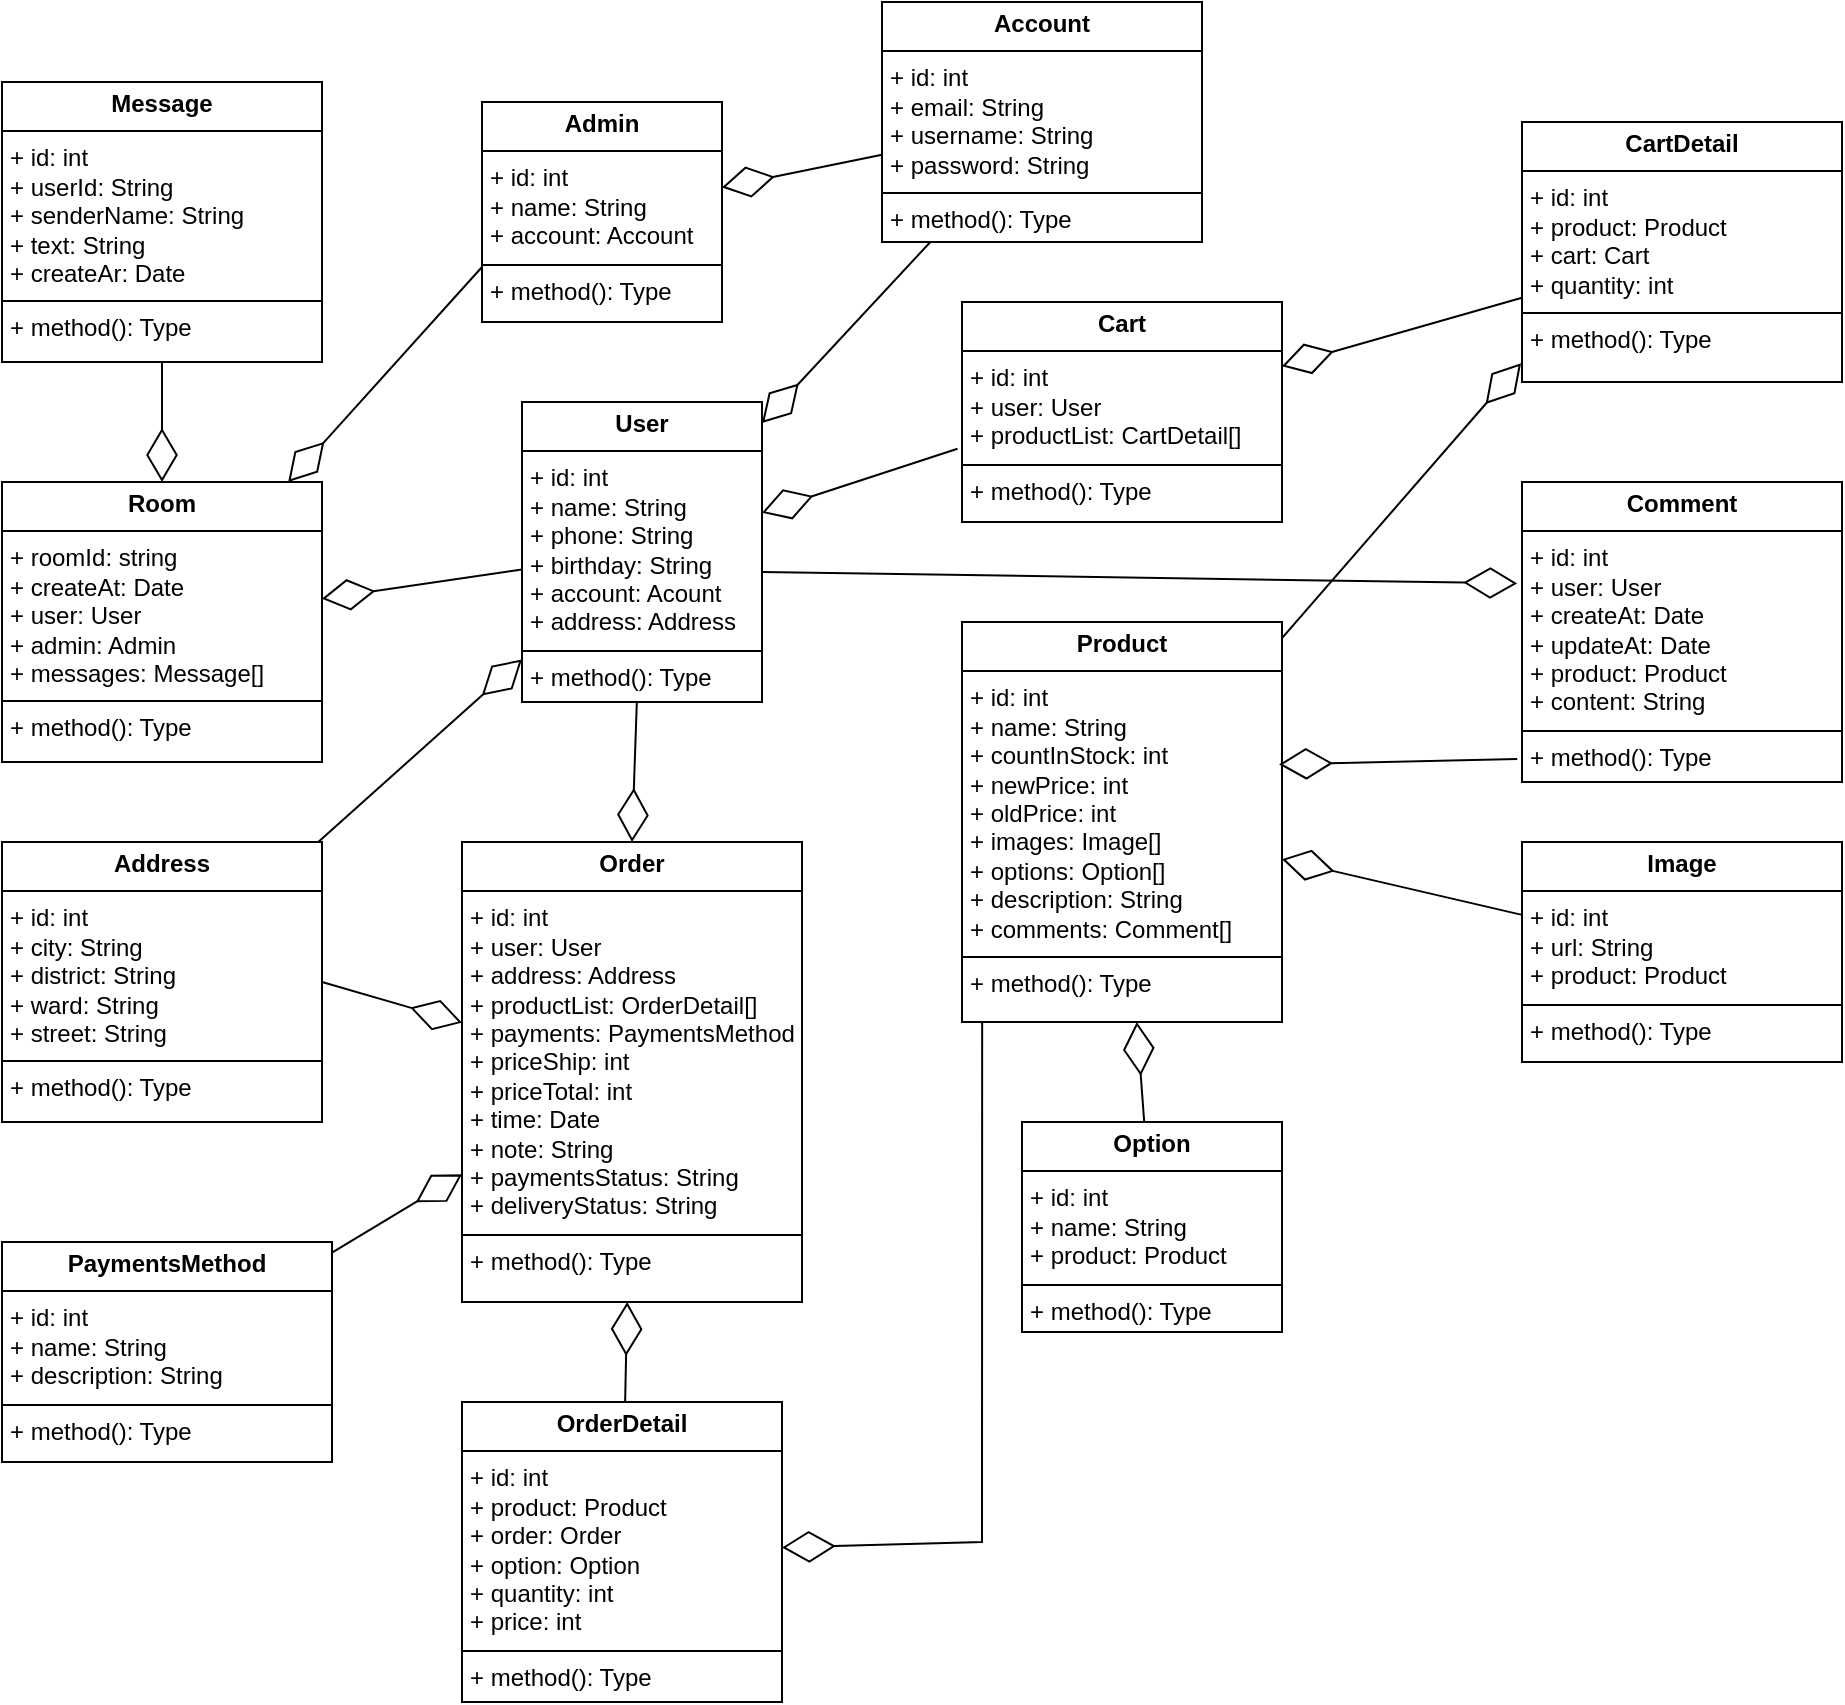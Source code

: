 <mxfile version="24.1.0" type="github">
  <diagram id="C5RBs43oDa-KdzZeNtuy" name="Page-1">
    <mxGraphModel dx="2688" dy="1615" grid="1" gridSize="10" guides="1" tooltips="1" connect="1" arrows="1" fold="1" page="1" pageScale="1" pageWidth="827" pageHeight="1169" math="0" shadow="0">
      <root>
        <mxCell id="WIyWlLk6GJQsqaUBKTNV-0" />
        <mxCell id="WIyWlLk6GJQsqaUBKTNV-1" parent="WIyWlLk6GJQsqaUBKTNV-0" />
        <mxCell id="w0e5GJW-gyxkGX5B0kPQ-19" value="&lt;p style=&quot;margin:0px;margin-top:4px;text-align:center;&quot;&gt;&lt;b&gt;User&lt;/b&gt;&lt;/p&gt;&lt;hr size=&quot;1&quot; style=&quot;border-style:solid;&quot;&gt;&lt;p style=&quot;margin:0px;margin-left:4px;&quot;&gt;+ id: int&lt;/p&gt;&lt;p style=&quot;margin: 0px 0px 0px 4px;&quot;&gt;+ name: String&lt;/p&gt;&lt;p style=&quot;margin: 0px 0px 0px 4px;&quot;&gt;+ phone: String&lt;/p&gt;&lt;p style=&quot;margin:0px;margin-left:4px;&quot;&gt;&lt;span style=&quot;background-color: initial;&quot;&gt;+ birthday: String&lt;/span&gt;&lt;br&gt;&lt;/p&gt;&lt;p style=&quot;margin:0px;margin-left:4px;&quot;&gt;+ account: Acount&lt;/p&gt;&lt;p style=&quot;margin:0px;margin-left:4px;&quot;&gt;+ address: Address&lt;/p&gt;&lt;hr size=&quot;1&quot; style=&quot;border-style:solid;&quot;&gt;&lt;p style=&quot;margin:0px;margin-left:4px;&quot;&gt;+ method(): Type&lt;/p&gt;" style="verticalAlign=top;align=left;overflow=fill;html=1;whiteSpace=wrap;" parent="WIyWlLk6GJQsqaUBKTNV-1" vertex="1">
          <mxGeometry x="-700" y="140" width="120" height="150" as="geometry" />
        </mxCell>
        <mxCell id="w0e5GJW-gyxkGX5B0kPQ-27" value="&lt;p style=&quot;margin:0px;margin-top:4px;text-align:center;&quot;&gt;&lt;b&gt;Account&lt;/b&gt;&lt;/p&gt;&lt;hr size=&quot;1&quot; style=&quot;border-style:solid;&quot;&gt;&lt;p style=&quot;margin:0px;margin-left:4px;&quot;&gt;+ id: int&lt;/p&gt;&lt;p style=&quot;margin:0px;margin-left:4px;&quot;&gt;+ email: String&lt;/p&gt;&lt;p style=&quot;margin:0px;margin-left:4px;&quot;&gt;+ username: String&lt;/p&gt;&lt;p style=&quot;margin:0px;margin-left:4px;&quot;&gt;+ password: String&lt;/p&gt;&lt;hr size=&quot;1&quot; style=&quot;border-style:solid;&quot;&gt;&lt;p style=&quot;margin:0px;margin-left:4px;&quot;&gt;+ method(): Type&lt;/p&gt;" style="verticalAlign=top;align=left;overflow=fill;html=1;whiteSpace=wrap;" parent="WIyWlLk6GJQsqaUBKTNV-1" vertex="1">
          <mxGeometry x="-520" y="-60" width="160" height="120" as="geometry" />
        </mxCell>
        <mxCell id="w0e5GJW-gyxkGX5B0kPQ-28" value="&lt;p style=&quot;margin:0px;margin-top:4px;text-align:center;&quot;&gt;&lt;b&gt;Admin&lt;/b&gt;&lt;/p&gt;&lt;hr size=&quot;1&quot; style=&quot;border-style:solid;&quot;&gt;&lt;p style=&quot;margin:0px;margin-left:4px;&quot;&gt;+ id: int&lt;/p&gt;&lt;p style=&quot;margin:0px;margin-left:4px;&quot;&gt;+ name: String&lt;/p&gt;&lt;p style=&quot;margin:0px;margin-left:4px;&quot;&gt;+ account: Account&lt;/p&gt;&lt;hr size=&quot;1&quot; style=&quot;border-style:solid;&quot;&gt;&lt;p style=&quot;margin:0px;margin-left:4px;&quot;&gt;+ method(): Type&lt;/p&gt;" style="verticalAlign=top;align=left;overflow=fill;html=1;whiteSpace=wrap;" parent="WIyWlLk6GJQsqaUBKTNV-1" vertex="1">
          <mxGeometry x="-720" y="-10" width="120" height="110" as="geometry" />
        </mxCell>
        <mxCell id="w0e5GJW-gyxkGX5B0kPQ-32" value="&lt;p style=&quot;margin:0px;margin-top:4px;text-align:center;&quot;&gt;&lt;b&gt;Product&lt;/b&gt;&lt;/p&gt;&lt;hr size=&quot;1&quot; style=&quot;border-style:solid;&quot;&gt;&lt;p style=&quot;margin:0px;margin-left:4px;&quot;&gt;+ id: int&lt;/p&gt;&lt;p style=&quot;margin:0px;margin-left:4px;&quot;&gt;+ name: String&lt;/p&gt;&lt;p style=&quot;margin:0px;margin-left:4px;&quot;&gt;+ countInStock: int&lt;/p&gt;&lt;p style=&quot;margin:0px;margin-left:4px;&quot;&gt;+ newPrice: int&lt;/p&gt;&lt;p style=&quot;margin:0px;margin-left:4px;&quot;&gt;+ oldPrice: int&lt;/p&gt;&lt;p style=&quot;margin:0px;margin-left:4px;&quot;&gt;+ images: Image[]&lt;/p&gt;&lt;p style=&quot;margin:0px;margin-left:4px;&quot;&gt;+ options: Option[]&lt;/p&gt;&lt;p style=&quot;margin:0px;margin-left:4px;&quot;&gt;+ description: String&lt;/p&gt;&lt;p style=&quot;margin:0px;margin-left:4px;&quot;&gt;+ comments: Comment[]&lt;/p&gt;&lt;hr size=&quot;1&quot; style=&quot;border-style:solid;&quot;&gt;&lt;p style=&quot;margin:0px;margin-left:4px;&quot;&gt;+ method(): Type&lt;/p&gt;" style="verticalAlign=top;align=left;overflow=fill;html=1;whiteSpace=wrap;" parent="WIyWlLk6GJQsqaUBKTNV-1" vertex="1">
          <mxGeometry x="-480" y="250" width="160" height="200" as="geometry" />
        </mxCell>
        <mxCell id="w0e5GJW-gyxkGX5B0kPQ-33" value="&lt;p style=&quot;margin:0px;margin-top:4px;text-align:center;&quot;&gt;&lt;b&gt;Cart&lt;/b&gt;&lt;/p&gt;&lt;hr size=&quot;1&quot; style=&quot;border-style:solid;&quot;&gt;&lt;p style=&quot;margin:0px;margin-left:4px;&quot;&gt;+ id: int&lt;/p&gt;&lt;p style=&quot;margin:0px;margin-left:4px;&quot;&gt;+ user: User&lt;/p&gt;&lt;p style=&quot;margin:0px;margin-left:4px;&quot;&gt;+ productList: CartDetail[]&lt;/p&gt;&lt;hr size=&quot;1&quot; style=&quot;border-style:solid;&quot;&gt;&lt;p style=&quot;margin:0px;margin-left:4px;&quot;&gt;+ method(): Type&lt;/p&gt;" style="verticalAlign=top;align=left;overflow=fill;html=1;whiteSpace=wrap;" parent="WIyWlLk6GJQsqaUBKTNV-1" vertex="1">
          <mxGeometry x="-480" y="90" width="160" height="110" as="geometry" />
        </mxCell>
        <mxCell id="w0e5GJW-gyxkGX5B0kPQ-34" value="&lt;p style=&quot;margin:0px;margin-top:4px;text-align:center;&quot;&gt;&lt;b&gt;Order&lt;/b&gt;&lt;/p&gt;&lt;hr size=&quot;1&quot; style=&quot;border-style:solid;&quot;&gt;&lt;p style=&quot;margin:0px;margin-left:4px;&quot;&gt;+ id: int&lt;/p&gt;&lt;p style=&quot;margin:0px;margin-left:4px;&quot;&gt;+ user: User&lt;/p&gt;&lt;p style=&quot;margin:0px;margin-left:4px;&quot;&gt;+ address: Address&lt;/p&gt;&lt;p style=&quot;margin:0px;margin-left:4px;&quot;&gt;+ productList: OrderDetail[]&lt;/p&gt;&lt;p style=&quot;margin:0px;margin-left:4px;&quot;&gt;+ payments: PaymentsMethod&lt;/p&gt;&lt;p style=&quot;margin:0px;margin-left:4px;&quot;&gt;+ priceShip: int&lt;/p&gt;&lt;p style=&quot;margin:0px;margin-left:4px;&quot;&gt;+ priceTotal: int&lt;/p&gt;&lt;p style=&quot;margin:0px;margin-left:4px;&quot;&gt;+ time: Date&lt;/p&gt;&lt;p style=&quot;margin:0px;margin-left:4px;&quot;&gt;+ note: String&lt;/p&gt;&lt;p style=&quot;margin:0px;margin-left:4px;&quot;&gt;+ paymentsStatus: String&lt;/p&gt;&lt;p style=&quot;margin:0px;margin-left:4px;&quot;&gt;+ deliveryStatus: String&lt;/p&gt;&lt;hr size=&quot;1&quot; style=&quot;border-style:solid;&quot;&gt;&lt;p style=&quot;margin:0px;margin-left:4px;&quot;&gt;+ method(): Type&lt;/p&gt;" style="verticalAlign=top;align=left;overflow=fill;html=1;whiteSpace=wrap;" parent="WIyWlLk6GJQsqaUBKTNV-1" vertex="1">
          <mxGeometry x="-730" y="360" width="170" height="230" as="geometry" />
        </mxCell>
        <mxCell id="w0e5GJW-gyxkGX5B0kPQ-35" value="&lt;p style=&quot;margin:0px;margin-top:4px;text-align:center;&quot;&gt;&lt;b&gt;Address&lt;/b&gt;&lt;/p&gt;&lt;hr size=&quot;1&quot; style=&quot;border-style:solid;&quot;&gt;&lt;p style=&quot;margin:0px;margin-left:4px;&quot;&gt;+ id: int&lt;/p&gt;&lt;p style=&quot;margin:0px;margin-left:4px;&quot;&gt;+ city: String&lt;/p&gt;&lt;p style=&quot;margin:0px;margin-left:4px;&quot;&gt;+ district: String&lt;/p&gt;&lt;p style=&quot;margin:0px;margin-left:4px;&quot;&gt;+ ward: String&lt;/p&gt;&lt;p style=&quot;margin:0px;margin-left:4px;&quot;&gt;+ street: String&lt;/p&gt;&lt;hr size=&quot;1&quot; style=&quot;border-style:solid;&quot;&gt;&lt;p style=&quot;margin:0px;margin-left:4px;&quot;&gt;+ method(): Type&lt;/p&gt;" style="verticalAlign=top;align=left;overflow=fill;html=1;whiteSpace=wrap;" parent="WIyWlLk6GJQsqaUBKTNV-1" vertex="1">
          <mxGeometry x="-960" y="360" width="160" height="140" as="geometry" />
        </mxCell>
        <mxCell id="w0e5GJW-gyxkGX5B0kPQ-38" value="&lt;p style=&quot;margin:0px;margin-top:4px;text-align:center;&quot;&gt;&lt;b&gt;OrderDetail&lt;/b&gt;&lt;/p&gt;&lt;hr size=&quot;1&quot; style=&quot;border-style:solid;&quot;&gt;&lt;p style=&quot;margin:0px;margin-left:4px;&quot;&gt;+ id: int&lt;/p&gt;&lt;p style=&quot;margin:0px;margin-left:4px;&quot;&gt;+ product: Product&lt;/p&gt;&lt;p style=&quot;margin:0px;margin-left:4px;&quot;&gt;+ order: Order&lt;/p&gt;&lt;p style=&quot;margin:0px;margin-left:4px;&quot;&gt;+ option: Option&lt;/p&gt;&lt;p style=&quot;margin:0px;margin-left:4px;&quot;&gt;+ quantity: int&lt;/p&gt;&lt;p style=&quot;margin:0px;margin-left:4px;&quot;&gt;+ price: int&lt;/p&gt;&lt;hr size=&quot;1&quot; style=&quot;border-style:solid;&quot;&gt;&lt;p style=&quot;margin:0px;margin-left:4px;&quot;&gt;+ method(): Type&lt;/p&gt;" style="verticalAlign=top;align=left;overflow=fill;html=1;whiteSpace=wrap;" parent="WIyWlLk6GJQsqaUBKTNV-1" vertex="1">
          <mxGeometry x="-730" y="640" width="160" height="150" as="geometry" />
        </mxCell>
        <mxCell id="w0e5GJW-gyxkGX5B0kPQ-39" value="&lt;p style=&quot;margin:0px;margin-top:4px;text-align:center;&quot;&gt;&lt;b&gt;Image&lt;/b&gt;&lt;/p&gt;&lt;hr size=&quot;1&quot; style=&quot;border-style:solid;&quot;&gt;&lt;p style=&quot;margin:0px;margin-left:4px;&quot;&gt;+ id: int&lt;/p&gt;&lt;p style=&quot;margin:0px;margin-left:4px;&quot;&gt;+ url: String&lt;/p&gt;&lt;p style=&quot;margin:0px;margin-left:4px;&quot;&gt;+ product: Product&lt;/p&gt;&lt;hr size=&quot;1&quot; style=&quot;border-style:solid;&quot;&gt;&lt;p style=&quot;margin:0px;margin-left:4px;&quot;&gt;+ method(): Type&lt;/p&gt;" style="verticalAlign=top;align=left;overflow=fill;html=1;whiteSpace=wrap;" parent="WIyWlLk6GJQsqaUBKTNV-1" vertex="1">
          <mxGeometry x="-200" y="360" width="160" height="110" as="geometry" />
        </mxCell>
        <mxCell id="w0e5GJW-gyxkGX5B0kPQ-40" value="" style="endArrow=diamondThin;endFill=0;endSize=24;html=1;rounded=0;" parent="WIyWlLk6GJQsqaUBKTNV-1" source="w0e5GJW-gyxkGX5B0kPQ-39" target="w0e5GJW-gyxkGX5B0kPQ-32" edge="1">
          <mxGeometry width="160" relative="1" as="geometry">
            <mxPoint x="-180" y="190" as="sourcePoint" />
            <mxPoint x="-320" y="70" as="targetPoint" />
          </mxGeometry>
        </mxCell>
        <mxCell id="w0e5GJW-gyxkGX5B0kPQ-41" value="&lt;p style=&quot;margin:0px;margin-top:4px;text-align:center;&quot;&gt;&lt;b&gt;CartDetail&lt;/b&gt;&lt;/p&gt;&lt;hr size=&quot;1&quot; style=&quot;border-style:solid;&quot;&gt;&lt;p style=&quot;margin:0px;margin-left:4px;&quot;&gt;+ id: int&lt;/p&gt;&lt;p style=&quot;margin:0px;margin-left:4px;&quot;&gt;+ product: Product&lt;/p&gt;&lt;p style=&quot;margin:0px;margin-left:4px;&quot;&gt;+ cart: Cart&lt;/p&gt;&lt;p style=&quot;margin:0px;margin-left:4px;&quot;&gt;+ quantity: int&lt;/p&gt;&lt;hr size=&quot;1&quot; style=&quot;border-style:solid;&quot;&gt;&lt;p style=&quot;margin:0px;margin-left:4px;&quot;&gt;+ method(): Type&lt;/p&gt;" style="verticalAlign=top;align=left;overflow=fill;html=1;whiteSpace=wrap;" parent="WIyWlLk6GJQsqaUBKTNV-1" vertex="1">
          <mxGeometry x="-200" width="160" height="130" as="geometry" />
        </mxCell>
        <mxCell id="w0e5GJW-gyxkGX5B0kPQ-42" value="" style="endArrow=diamondThin;endFill=0;endSize=24;html=1;rounded=0;exitX=-0.014;exitY=0.667;exitDx=0;exitDy=0;exitPerimeter=0;" parent="WIyWlLk6GJQsqaUBKTNV-1" source="w0e5GJW-gyxkGX5B0kPQ-33" target="w0e5GJW-gyxkGX5B0kPQ-19" edge="1">
          <mxGeometry width="160" relative="1" as="geometry">
            <mxPoint x="-540" y="210" as="sourcePoint" />
            <mxPoint x="-380" y="210" as="targetPoint" />
          </mxGeometry>
        </mxCell>
        <mxCell id="w0e5GJW-gyxkGX5B0kPQ-43" value="" style="endArrow=diamondThin;endFill=0;endSize=24;html=1;rounded=0;entryX=-0.003;entryY=0.928;entryDx=0;entryDy=0;entryPerimeter=0;" parent="WIyWlLk6GJQsqaUBKTNV-1" source="w0e5GJW-gyxkGX5B0kPQ-32" target="w0e5GJW-gyxkGX5B0kPQ-41" edge="1">
          <mxGeometry width="160" relative="1" as="geometry">
            <mxPoint x="-360" y="200" as="sourcePoint" />
            <mxPoint x="-240" y="270" as="targetPoint" />
            <Array as="points" />
          </mxGeometry>
        </mxCell>
        <mxCell id="w0e5GJW-gyxkGX5B0kPQ-44" value="" style="endArrow=diamondThin;endFill=0;endSize=24;html=1;rounded=0;" parent="WIyWlLk6GJQsqaUBKTNV-1" source="w0e5GJW-gyxkGX5B0kPQ-41" target="w0e5GJW-gyxkGX5B0kPQ-33" edge="1">
          <mxGeometry width="160" relative="1" as="geometry">
            <mxPoint x="-430" y="200" as="sourcePoint" />
            <mxPoint x="-270" y="200" as="targetPoint" />
          </mxGeometry>
        </mxCell>
        <mxCell id="w0e5GJW-gyxkGX5B0kPQ-49" value="" style="endArrow=diamondThin;endFill=0;endSize=24;html=1;rounded=0;exitX=0.063;exitY=0.998;exitDx=0;exitDy=0;exitPerimeter=0;" parent="WIyWlLk6GJQsqaUBKTNV-1" source="w0e5GJW-gyxkGX5B0kPQ-32" target="w0e5GJW-gyxkGX5B0kPQ-38" edge="1">
          <mxGeometry width="160" relative="1" as="geometry">
            <mxPoint x="-440" y="400" as="sourcePoint" />
            <mxPoint x="-390" y="410" as="targetPoint" />
            <Array as="points">
              <mxPoint x="-470" y="710" />
            </Array>
          </mxGeometry>
        </mxCell>
        <mxCell id="w0e5GJW-gyxkGX5B0kPQ-50" value="" style="endArrow=diamondThin;endFill=0;endSize=24;html=1;rounded=0;" parent="WIyWlLk6GJQsqaUBKTNV-1" source="w0e5GJW-gyxkGX5B0kPQ-38" target="w0e5GJW-gyxkGX5B0kPQ-34" edge="1">
          <mxGeometry width="160" relative="1" as="geometry">
            <mxPoint x="-640" y="550" as="sourcePoint" />
            <mxPoint x="-480" y="550" as="targetPoint" />
          </mxGeometry>
        </mxCell>
        <mxCell id="w0e5GJW-gyxkGX5B0kPQ-51" value="" style="endArrow=diamondThin;endFill=0;endSize=24;html=1;rounded=0;entryX=0.5;entryY=0;entryDx=0;entryDy=0;" parent="WIyWlLk6GJQsqaUBKTNV-1" source="w0e5GJW-gyxkGX5B0kPQ-19" target="w0e5GJW-gyxkGX5B0kPQ-34" edge="1">
          <mxGeometry width="160" relative="1" as="geometry">
            <mxPoint x="-430" y="340" as="sourcePoint" />
            <mxPoint x="-460" y="310" as="targetPoint" />
          </mxGeometry>
        </mxCell>
        <mxCell id="ayZdQOt2cZ001n9a01bC-0" value="" style="endArrow=diamondThin;endFill=0;endSize=24;html=1;rounded=0;" parent="WIyWlLk6GJQsqaUBKTNV-1" source="w0e5GJW-gyxkGX5B0kPQ-27" target="w0e5GJW-gyxkGX5B0kPQ-28" edge="1">
          <mxGeometry width="160" relative="1" as="geometry">
            <mxPoint x="-850" y="90" as="sourcePoint" />
            <mxPoint x="-690" y="90" as="targetPoint" />
          </mxGeometry>
        </mxCell>
        <mxCell id="ayZdQOt2cZ001n9a01bC-1" value="" style="endArrow=diamondThin;endFill=0;endSize=24;html=1;rounded=0;" parent="WIyWlLk6GJQsqaUBKTNV-1" source="w0e5GJW-gyxkGX5B0kPQ-27" target="w0e5GJW-gyxkGX5B0kPQ-19" edge="1">
          <mxGeometry width="160" relative="1" as="geometry">
            <mxPoint x="-890" y="220" as="sourcePoint" />
            <mxPoint x="-710" y="190" as="targetPoint" />
          </mxGeometry>
        </mxCell>
        <mxCell id="ayZdQOt2cZ001n9a01bC-2" value="" style="endArrow=diamondThin;endFill=0;endSize=24;html=1;rounded=0;" parent="WIyWlLk6GJQsqaUBKTNV-1" source="w0e5GJW-gyxkGX5B0kPQ-35" target="w0e5GJW-gyxkGX5B0kPQ-19" edge="1">
          <mxGeometry width="160" relative="1" as="geometry">
            <mxPoint x="-870" y="290" as="sourcePoint" />
            <mxPoint x="-710" y="290" as="targetPoint" />
          </mxGeometry>
        </mxCell>
        <mxCell id="ayZdQOt2cZ001n9a01bC-3" value="" style="endArrow=diamondThin;endFill=0;endSize=24;html=1;rounded=0;exitX=1;exitY=0.5;exitDx=0;exitDy=0;" parent="WIyWlLk6GJQsqaUBKTNV-1" source="w0e5GJW-gyxkGX5B0kPQ-35" target="w0e5GJW-gyxkGX5B0kPQ-34" edge="1">
          <mxGeometry width="160" relative="1" as="geometry">
            <mxPoint x="-780" y="470" as="sourcePoint" />
            <mxPoint x="-750" y="440" as="targetPoint" />
          </mxGeometry>
        </mxCell>
        <mxCell id="ayZdQOt2cZ001n9a01bC-7" value="&lt;p style=&quot;margin:0px;margin-top:4px;text-align:center;&quot;&gt;&lt;b&gt;Room&lt;/b&gt;&lt;/p&gt;&lt;hr size=&quot;1&quot; style=&quot;border-style:solid;&quot;&gt;&lt;p style=&quot;margin:0px;margin-left:4px;&quot;&gt;+ roomId: string&lt;/p&gt;&lt;p style=&quot;margin:0px;margin-left:4px;&quot;&gt;+ createAt: Date&lt;/p&gt;&lt;p style=&quot;margin:0px;margin-left:4px;&quot;&gt;+ user: User&lt;/p&gt;&lt;p style=&quot;margin:0px;margin-left:4px;&quot;&gt;+ admin: Admin&lt;/p&gt;&lt;p style=&quot;margin:0px;margin-left:4px;&quot;&gt;+ messages: Message[]&lt;/p&gt;&lt;hr size=&quot;1&quot; style=&quot;border-style:solid;&quot;&gt;&lt;p style=&quot;margin:0px;margin-left:4px;&quot;&gt;+ method(): Type&lt;/p&gt;" style="verticalAlign=top;align=left;overflow=fill;html=1;whiteSpace=wrap;" parent="WIyWlLk6GJQsqaUBKTNV-1" vertex="1">
          <mxGeometry x="-960" y="180" width="160" height="140" as="geometry" />
        </mxCell>
        <mxCell id="ayZdQOt2cZ001n9a01bC-9" value="" style="endArrow=diamondThin;endFill=0;endSize=24;html=1;rounded=0;exitX=0;exitY=0.75;exitDx=0;exitDy=0;" parent="WIyWlLk6GJQsqaUBKTNV-1" source="w0e5GJW-gyxkGX5B0kPQ-28" target="ayZdQOt2cZ001n9a01bC-7" edge="1">
          <mxGeometry width="160" relative="1" as="geometry">
            <mxPoint x="-1160" y="150" as="sourcePoint" />
            <mxPoint x="-1000" y="150" as="targetPoint" />
          </mxGeometry>
        </mxCell>
        <mxCell id="ayZdQOt2cZ001n9a01bC-10" value="" style="endArrow=diamondThin;endFill=0;endSize=24;html=1;rounded=0;" parent="WIyWlLk6GJQsqaUBKTNV-1" source="w0e5GJW-gyxkGX5B0kPQ-19" target="ayZdQOt2cZ001n9a01bC-7" edge="1">
          <mxGeometry width="160" relative="1" as="geometry">
            <mxPoint x="-1170" y="160" as="sourcePoint" />
            <mxPoint x="-1010" y="160" as="targetPoint" />
          </mxGeometry>
        </mxCell>
        <mxCell id="ayZdQOt2cZ001n9a01bC-11" value="&lt;p style=&quot;margin:0px;margin-top:4px;text-align:center;&quot;&gt;&lt;b&gt;Message&lt;/b&gt;&lt;/p&gt;&lt;hr size=&quot;1&quot; style=&quot;border-style:solid;&quot;&gt;&lt;p style=&quot;margin:0px;margin-left:4px;&quot;&gt;+ id: int&lt;/p&gt;&lt;p style=&quot;margin:0px;margin-left:4px;&quot;&gt;+ userId: String&lt;/p&gt;&lt;p style=&quot;margin:0px;margin-left:4px;&quot;&gt;+ senderName: String&lt;br&gt;+ text: String&lt;/p&gt;&lt;p style=&quot;margin:0px;margin-left:4px;&quot;&gt;+ createAr: Date&lt;/p&gt;&lt;hr size=&quot;1&quot; style=&quot;border-style:solid;&quot;&gt;&lt;p style=&quot;margin:0px;margin-left:4px;&quot;&gt;+ method(): Type&lt;/p&gt;" style="verticalAlign=top;align=left;overflow=fill;html=1;whiteSpace=wrap;" parent="WIyWlLk6GJQsqaUBKTNV-1" vertex="1">
          <mxGeometry x="-960" y="-20" width="160" height="140" as="geometry" />
        </mxCell>
        <mxCell id="ayZdQOt2cZ001n9a01bC-12" value="" style="endArrow=diamondThin;endFill=0;endSize=24;html=1;rounded=0;" parent="WIyWlLk6GJQsqaUBKTNV-1" source="ayZdQOt2cZ001n9a01bC-11" target="ayZdQOt2cZ001n9a01bC-7" edge="1">
          <mxGeometry width="160" relative="1" as="geometry">
            <mxPoint x="-1180" y="390" as="sourcePoint" />
            <mxPoint x="-1020" y="390" as="targetPoint" />
          </mxGeometry>
        </mxCell>
        <mxCell id="ayZdQOt2cZ001n9a01bC-14" value="&lt;p style=&quot;margin:0px;margin-top:4px;text-align:center;&quot;&gt;&lt;b&gt;PaymentsMethod&lt;/b&gt;&lt;/p&gt;&lt;hr size=&quot;1&quot; style=&quot;border-style:solid;&quot;&gt;&lt;p style=&quot;margin:0px;margin-left:4px;&quot;&gt;+ id: int&lt;/p&gt;&lt;p style=&quot;margin:0px;margin-left:4px;&quot;&gt;+ name: String&lt;/p&gt;&lt;p style=&quot;margin:0px;margin-left:4px;&quot;&gt;+ description: String&lt;/p&gt;&lt;hr size=&quot;1&quot; style=&quot;border-style:solid;&quot;&gt;&lt;p style=&quot;margin:0px;margin-left:4px;&quot;&gt;+ method(): Type&lt;/p&gt;" style="verticalAlign=top;align=left;overflow=fill;html=1;whiteSpace=wrap;" parent="WIyWlLk6GJQsqaUBKTNV-1" vertex="1">
          <mxGeometry x="-960" y="560" width="165" height="110" as="geometry" />
        </mxCell>
        <mxCell id="ayZdQOt2cZ001n9a01bC-16" value="" style="endArrow=diamondThin;endFill=0;endSize=24;html=1;rounded=0;" parent="WIyWlLk6GJQsqaUBKTNV-1" source="ayZdQOt2cZ001n9a01bC-14" target="w0e5GJW-gyxkGX5B0kPQ-34" edge="1">
          <mxGeometry width="160" relative="1" as="geometry">
            <mxPoint x="-780" y="580" as="sourcePoint" />
            <mxPoint x="-830" y="740" as="targetPoint" />
          </mxGeometry>
        </mxCell>
        <mxCell id="ayZdQOt2cZ001n9a01bC-17" value="&lt;p style=&quot;margin:0px;margin-top:4px;text-align:center;&quot;&gt;&lt;b&gt;Comment&lt;/b&gt;&lt;/p&gt;&lt;hr size=&quot;1&quot; style=&quot;border-style:solid;&quot;&gt;&lt;p style=&quot;margin:0px;margin-left:4px;&quot;&gt;+ id: int&lt;/p&gt;&lt;p style=&quot;margin:0px;margin-left:4px;&quot;&gt;+ user: User&lt;/p&gt;&lt;p style=&quot;margin:0px;margin-left:4px;&quot;&gt;+ createAt: Date&lt;/p&gt;&lt;p style=&quot;margin:0px;margin-left:4px;&quot;&gt;+ updateAt: Date&lt;/p&gt;&lt;p style=&quot;margin:0px;margin-left:4px;&quot;&gt;+ product: Product&lt;/p&gt;&lt;p style=&quot;margin:0px;margin-left:4px;&quot;&gt;+ content: String&lt;/p&gt;&lt;hr size=&quot;1&quot; style=&quot;border-style:solid;&quot;&gt;&lt;p style=&quot;margin:0px;margin-left:4px;&quot;&gt;+ method(): Type&lt;/p&gt;" style="verticalAlign=top;align=left;overflow=fill;html=1;whiteSpace=wrap;" parent="WIyWlLk6GJQsqaUBKTNV-1" vertex="1">
          <mxGeometry x="-200" y="180" width="160" height="150" as="geometry" />
        </mxCell>
        <mxCell id="ayZdQOt2cZ001n9a01bC-18" value="" style="endArrow=diamondThin;endFill=0;endSize=24;html=1;rounded=0;entryX=-0.015;entryY=0.338;entryDx=0;entryDy=0;entryPerimeter=0;" parent="WIyWlLk6GJQsqaUBKTNV-1" target="ayZdQOt2cZ001n9a01bC-17" edge="1">
          <mxGeometry width="160" relative="1" as="geometry">
            <mxPoint x="-580" y="225" as="sourcePoint" />
            <mxPoint x="-290" y="220" as="targetPoint" />
          </mxGeometry>
        </mxCell>
        <mxCell id="ayZdQOt2cZ001n9a01bC-20" value="" style="endArrow=diamondThin;endFill=0;endSize=24;html=1;rounded=0;exitX=-0.015;exitY=0.923;exitDx=0;exitDy=0;entryX=0.991;entryY=0.356;entryDx=0;entryDy=0;entryPerimeter=0;exitPerimeter=0;" parent="WIyWlLk6GJQsqaUBKTNV-1" source="ayZdQOt2cZ001n9a01bC-17" target="w0e5GJW-gyxkGX5B0kPQ-32" edge="1">
          <mxGeometry width="160" relative="1" as="geometry">
            <mxPoint x="-280" y="330" as="sourcePoint" />
            <mxPoint x="-120" y="330" as="targetPoint" />
          </mxGeometry>
        </mxCell>
        <mxCell id="lysfatb8xxyF6H3j_6ll-0" value="&lt;p style=&quot;margin:0px;margin-top:4px;text-align:center;&quot;&gt;&lt;b&gt;Option&lt;/b&gt;&lt;/p&gt;&lt;hr size=&quot;1&quot; style=&quot;border-style:solid;&quot;&gt;&lt;p style=&quot;margin:0px;margin-left:4px;&quot;&gt;+ id: int&lt;/p&gt;&lt;p style=&quot;margin:0px;margin-left:4px;&quot;&gt;+ name: String&lt;/p&gt;&lt;p style=&quot;margin:0px;margin-left:4px;&quot;&gt;+ product: Product&lt;/p&gt;&lt;hr size=&quot;1&quot; style=&quot;border-style:solid;&quot;&gt;&lt;p style=&quot;margin:0px;margin-left:4px;&quot;&gt;+ method(): Type&lt;/p&gt;" style="verticalAlign=top;align=left;overflow=fill;html=1;whiteSpace=wrap;" vertex="1" parent="WIyWlLk6GJQsqaUBKTNV-1">
          <mxGeometry x="-450" y="500" width="130" height="105" as="geometry" />
        </mxCell>
        <mxCell id="lysfatb8xxyF6H3j_6ll-1" value="" style="endArrow=diamondThin;endFill=0;endSize=24;html=1;rounded=0;" edge="1" parent="WIyWlLk6GJQsqaUBKTNV-1" source="lysfatb8xxyF6H3j_6ll-0" target="w0e5GJW-gyxkGX5B0kPQ-32">
          <mxGeometry width="160" relative="1" as="geometry">
            <mxPoint x="-300" y="590" as="sourcePoint" />
            <mxPoint x="-140" y="590" as="targetPoint" />
          </mxGeometry>
        </mxCell>
      </root>
    </mxGraphModel>
  </diagram>
</mxfile>
